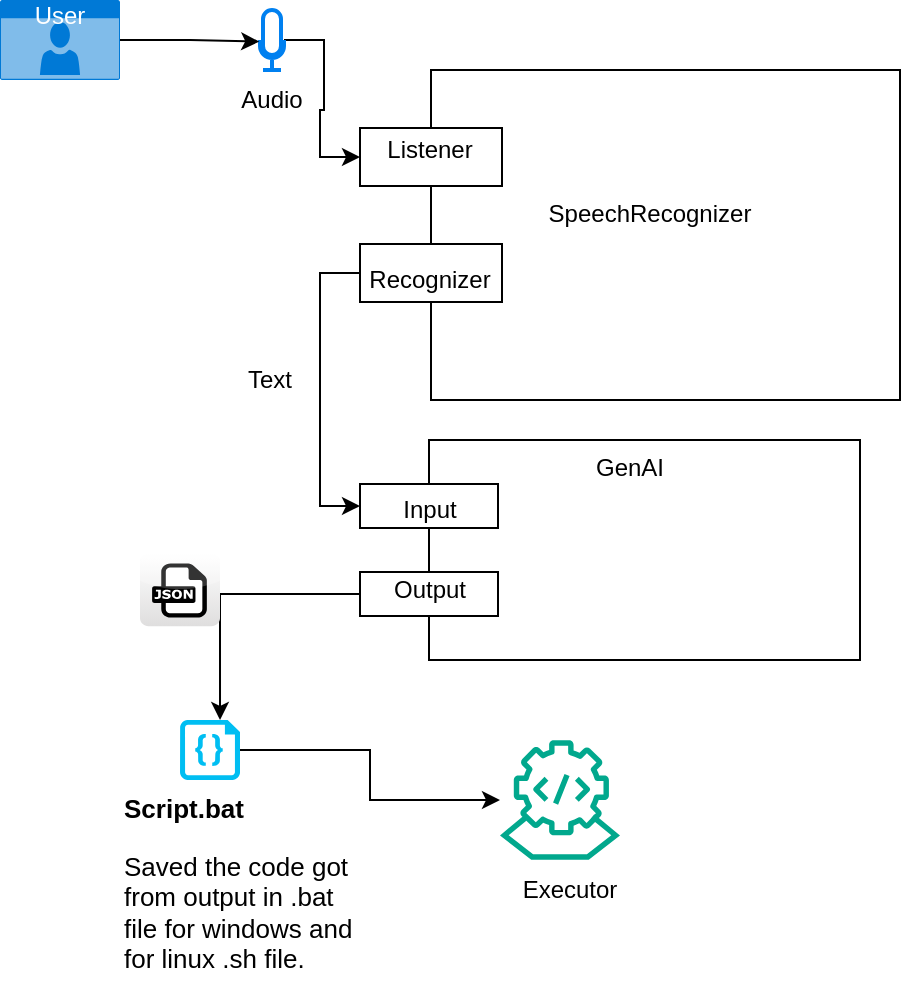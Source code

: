 <mxfile version="24.8.4">
  <diagram id="40jkzt3MmAEz0k50h1zv" name="Page-1">
    <mxGraphModel dx="1622" dy="1013" grid="1" gridSize="10" guides="1" tooltips="1" connect="1" arrows="1" fold="1" page="1" pageScale="1" pageWidth="850" pageHeight="1100" math="0" shadow="0">
      <root>
        <mxCell id="0" />
        <mxCell id="1" parent="0" />
        <mxCell id="o4OKbu8fAvsvjaPwZ-LJ-19" value="User" style="html=1;whiteSpace=wrap;strokeColor=none;fillColor=#0079D6;labelPosition=center;verticalLabelPosition=middle;verticalAlign=top;align=center;fontSize=12;outlineConnect=0;spacingTop=-6;fontColor=#FFFFFF;sketch=0;shape=mxgraph.sitemap.user;" vertex="1" parent="1">
          <mxGeometry x="40" y="240" width="60" height="40" as="geometry" />
        </mxCell>
        <mxCell id="o4OKbu8fAvsvjaPwZ-LJ-20" value="" style="edgeStyle=orthogonalEdgeStyle;rounded=0;orthogonalLoop=1;jettySize=auto;html=1;entryX=0;entryY=0;entryDx=0;entryDy=43.5;entryPerimeter=0;" edge="1" parent="1" source="o4OKbu8fAvsvjaPwZ-LJ-21" target="o4OKbu8fAvsvjaPwZ-LJ-23">
          <mxGeometry relative="1" as="geometry" />
        </mxCell>
        <mxCell id="o4OKbu8fAvsvjaPwZ-LJ-21" value="" style="html=1;verticalLabelPosition=bottom;align=center;labelBackgroundColor=#ffffff;verticalAlign=top;strokeWidth=2;strokeColor=#0080F0;shadow=0;dashed=0;shape=mxgraph.ios7.icons.microphone;" vertex="1" parent="1">
          <mxGeometry x="170" y="245" width="12" height="30" as="geometry" />
        </mxCell>
        <mxCell id="o4OKbu8fAvsvjaPwZ-LJ-22" style="edgeStyle=orthogonalEdgeStyle;rounded=0;orthogonalLoop=1;jettySize=auto;html=1;exitX=1;exitY=0.5;exitDx=0;exitDy=0;exitPerimeter=0;entryX=-0.033;entryY=0.527;entryDx=0;entryDy=0;entryPerimeter=0;" edge="1" parent="1" source="o4OKbu8fAvsvjaPwZ-LJ-19" target="o4OKbu8fAvsvjaPwZ-LJ-21">
          <mxGeometry relative="1" as="geometry" />
        </mxCell>
        <mxCell id="o4OKbu8fAvsvjaPwZ-LJ-26" style="edgeStyle=orthogonalEdgeStyle;rounded=0;orthogonalLoop=1;jettySize=auto;html=1;exitX=0;exitY=0;exitDx=0;exitDy=101.5;exitPerimeter=0;entryX=0;entryY=0;entryDx=0;entryDy=33;entryPerimeter=0;" edge="1" parent="1" source="o4OKbu8fAvsvjaPwZ-LJ-23" target="o4OKbu8fAvsvjaPwZ-LJ-27">
          <mxGeometry relative="1" as="geometry">
            <mxPoint x="160" y="376.667" as="targetPoint" />
          </mxGeometry>
        </mxCell>
        <mxCell id="o4OKbu8fAvsvjaPwZ-LJ-23" value="&lt;div&gt;&lt;br&gt;&lt;/div&gt;&lt;div&gt;&lt;br&gt;&lt;/div&gt;&lt;div&gt;&lt;br&gt;&lt;/div&gt;&lt;div&gt;&lt;br&gt;&lt;/div&gt;SpeechRecognizer" style="shape=module;align=left;spacingLeft=20;align=center;verticalAlign=top;whiteSpace=wrap;html=1;jettyWidth=71;jettyHeight=29;" vertex="1" parent="1">
          <mxGeometry x="220" y="275" width="270" height="165" as="geometry" />
        </mxCell>
        <mxCell id="o4OKbu8fAvsvjaPwZ-LJ-24" value="Listener" style="text;html=1;align=center;verticalAlign=middle;whiteSpace=wrap;rounded=0;" vertex="1" parent="1">
          <mxGeometry x="230" y="300" width="50" height="30" as="geometry" />
        </mxCell>
        <mxCell id="o4OKbu8fAvsvjaPwZ-LJ-25" value="Recognizer" style="text;html=1;align=center;verticalAlign=middle;whiteSpace=wrap;rounded=0;" vertex="1" parent="1">
          <mxGeometry x="230" y="370" width="50" height="20" as="geometry" />
        </mxCell>
        <mxCell id="o4OKbu8fAvsvjaPwZ-LJ-27" value="GenAI" style="shape=module;align=left;spacingLeft=20;align=center;verticalAlign=top;whiteSpace=wrap;html=1;jettyWidth=69;jettyHeight=22;" vertex="1" parent="1">
          <mxGeometry x="220" y="460" width="250" height="110" as="geometry" />
        </mxCell>
        <mxCell id="o4OKbu8fAvsvjaPwZ-LJ-28" value="Input" style="text;html=1;align=center;verticalAlign=middle;whiteSpace=wrap;rounded=0;" vertex="1" parent="1">
          <mxGeometry x="230" y="480" width="50" height="30" as="geometry" />
        </mxCell>
        <mxCell id="o4OKbu8fAvsvjaPwZ-LJ-29" value="Output" style="text;html=1;align=center;verticalAlign=middle;whiteSpace=wrap;rounded=0;" vertex="1" parent="1">
          <mxGeometry x="230" y="520" width="50" height="30" as="geometry" />
        </mxCell>
        <mxCell id="o4OKbu8fAvsvjaPwZ-LJ-35" style="edgeStyle=orthogonalEdgeStyle;rounded=0;orthogonalLoop=1;jettySize=auto;html=1;exitX=1;exitY=0.5;exitDx=0;exitDy=0;exitPerimeter=0;entryX=0;entryY=0.5;entryDx=0;entryDy=0;entryPerimeter=0;" edge="1" parent="1" source="o4OKbu8fAvsvjaPwZ-LJ-30" target="o4OKbu8fAvsvjaPwZ-LJ-34">
          <mxGeometry relative="1" as="geometry" />
        </mxCell>
        <mxCell id="o4OKbu8fAvsvjaPwZ-LJ-30" value="" style="verticalLabelPosition=bottom;html=1;verticalAlign=top;align=center;strokeColor=none;fillColor=#00BEF2;shape=mxgraph.azure.code_file;pointerEvents=1;" vertex="1" parent="1">
          <mxGeometry x="130" y="600" width="30" height="30" as="geometry" />
        </mxCell>
        <mxCell id="o4OKbu8fAvsvjaPwZ-LJ-31" style="edgeStyle=orthogonalEdgeStyle;rounded=0;orthogonalLoop=1;jettySize=auto;html=1;exitX=0;exitY=0;exitDx=0;exitDy=77;exitPerimeter=0;entryX=0.667;entryY=0;entryDx=0;entryDy=0;entryPerimeter=0;" edge="1" parent="1" source="o4OKbu8fAvsvjaPwZ-LJ-27" target="o4OKbu8fAvsvjaPwZ-LJ-30">
          <mxGeometry relative="1" as="geometry" />
        </mxCell>
        <mxCell id="o4OKbu8fAvsvjaPwZ-LJ-33" value="&lt;h1 style=&quot;margin-top: 0px; font-size: 13px;&quot;&gt;&lt;font style=&quot;font-size: 13px;&quot;&gt;Script.bat&lt;/font&gt;&lt;/h1&gt;&lt;p style=&quot;font-size: 13px;&quot;&gt;&lt;font style=&quot;font-size: 13px;&quot;&gt;Saved the code got from output in .bat file for windows and for linux .sh file.&lt;/font&gt;&lt;/p&gt;" style="text;html=1;whiteSpace=wrap;overflow=hidden;rounded=0;" vertex="1" parent="1">
          <mxGeometry x="100" y="630" width="120" height="100" as="geometry" />
        </mxCell>
        <mxCell id="o4OKbu8fAvsvjaPwZ-LJ-34" value="" style="sketch=0;outlineConnect=0;fontColor=#232F3E;gradientColor=none;fillColor=#01A88D;strokeColor=none;dashed=0;verticalLabelPosition=bottom;verticalAlign=top;align=center;html=1;fontSize=12;fontStyle=0;aspect=fixed;shape=mxgraph.aws4.mainframe_modernization_compiler;" vertex="1" parent="1">
          <mxGeometry x="290" y="610" width="60" height="60" as="geometry" />
        </mxCell>
        <mxCell id="o4OKbu8fAvsvjaPwZ-LJ-36" value="Executor" style="text;html=1;align=center;verticalAlign=middle;whiteSpace=wrap;rounded=0;" vertex="1" parent="1">
          <mxGeometry x="300" y="670" width="50" height="30" as="geometry" />
        </mxCell>
        <mxCell id="o4OKbu8fAvsvjaPwZ-LJ-38" value="Audio" style="text;html=1;align=center;verticalAlign=middle;whiteSpace=wrap;rounded=0;" vertex="1" parent="1">
          <mxGeometry x="151" y="275" width="50" height="30" as="geometry" />
        </mxCell>
        <mxCell id="o4OKbu8fAvsvjaPwZ-LJ-39" value="Text" style="text;html=1;align=center;verticalAlign=middle;whiteSpace=wrap;rounded=0;" vertex="1" parent="1">
          <mxGeometry x="150" y="420" width="50" height="20" as="geometry" />
        </mxCell>
        <mxCell id="o4OKbu8fAvsvjaPwZ-LJ-40" value="" style="dashed=0;outlineConnect=0;html=1;align=center;labelPosition=center;verticalLabelPosition=bottom;verticalAlign=top;shape=mxgraph.webicons.json;gradientColor=#DFDEDE" vertex="1" parent="1">
          <mxGeometry x="110" y="516.9" width="40" height="36.2" as="geometry" />
        </mxCell>
      </root>
    </mxGraphModel>
  </diagram>
</mxfile>
